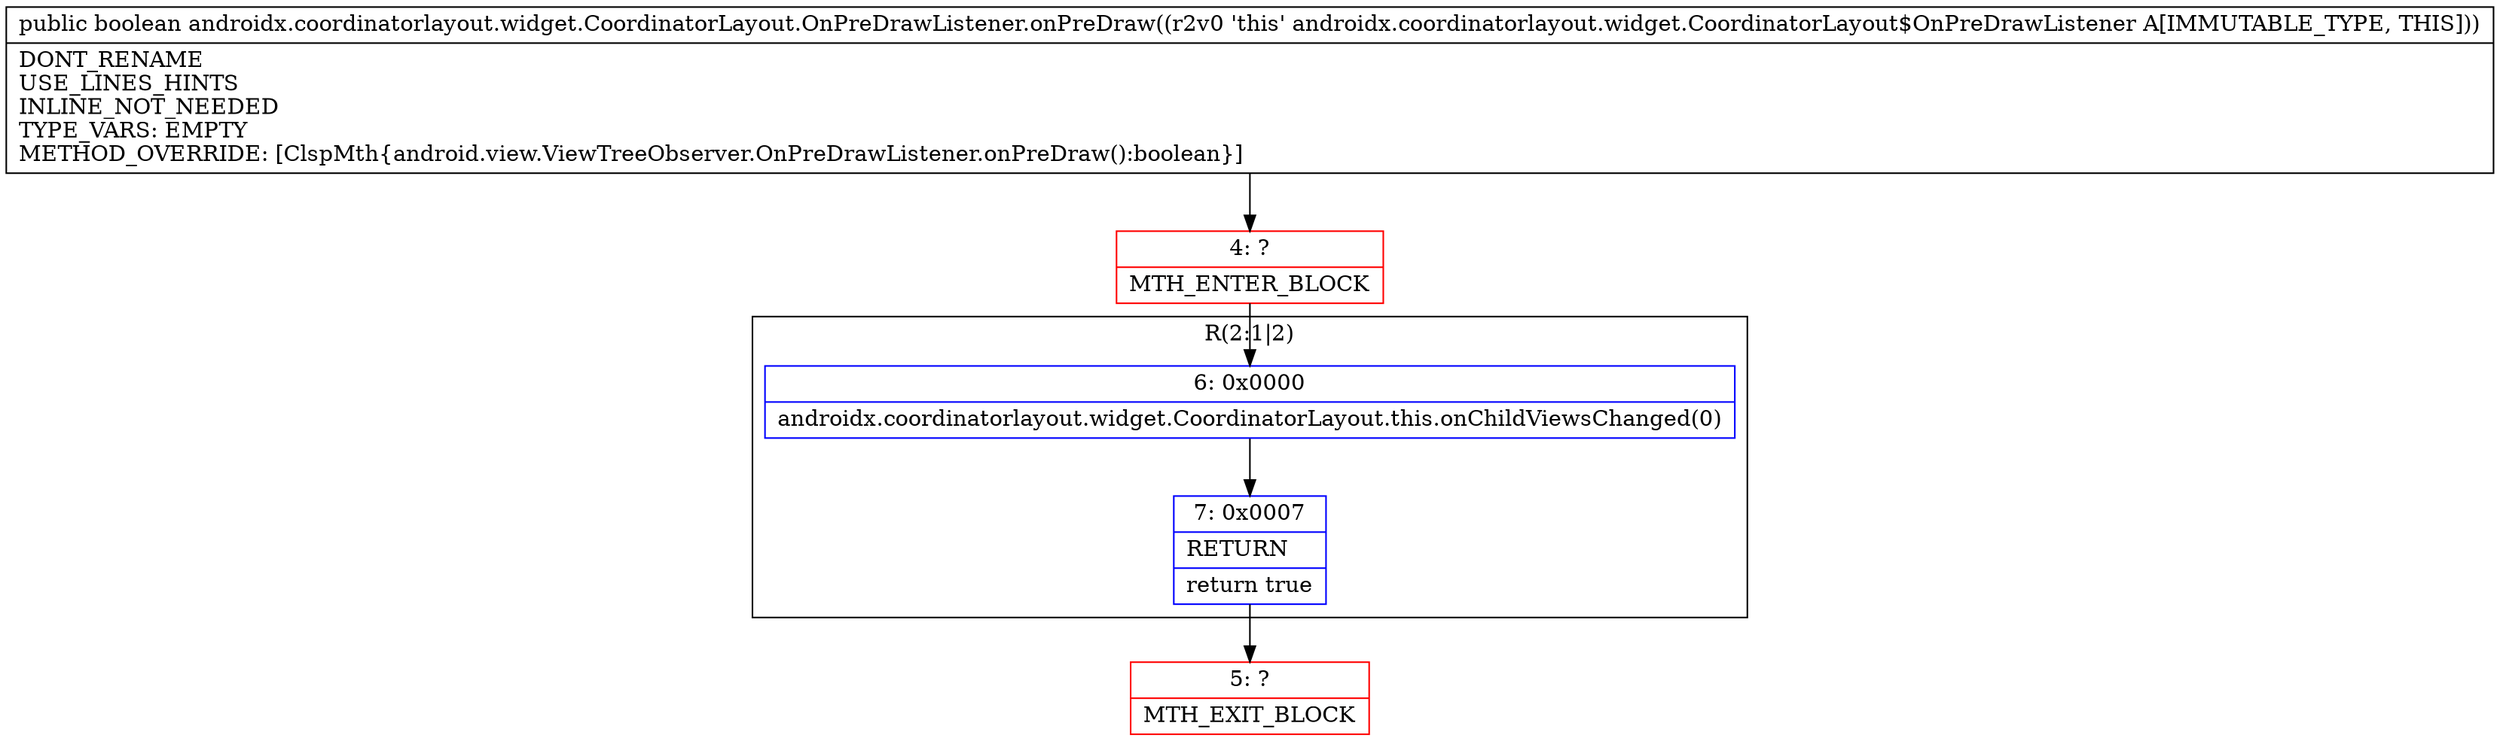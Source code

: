 digraph "CFG forandroidx.coordinatorlayout.widget.CoordinatorLayout.OnPreDrawListener.onPreDraw()Z" {
subgraph cluster_Region_12198869 {
label = "R(2:1|2)";
node [shape=record,color=blue];
Node_6 [shape=record,label="{6\:\ 0x0000|androidx.coordinatorlayout.widget.CoordinatorLayout.this.onChildViewsChanged(0)\l}"];
Node_7 [shape=record,label="{7\:\ 0x0007|RETURN\l|return true\l}"];
}
Node_4 [shape=record,color=red,label="{4\:\ ?|MTH_ENTER_BLOCK\l}"];
Node_5 [shape=record,color=red,label="{5\:\ ?|MTH_EXIT_BLOCK\l}"];
MethodNode[shape=record,label="{public boolean androidx.coordinatorlayout.widget.CoordinatorLayout.OnPreDrawListener.onPreDraw((r2v0 'this' androidx.coordinatorlayout.widget.CoordinatorLayout$OnPreDrawListener A[IMMUTABLE_TYPE, THIS]))  | DONT_RENAME\lUSE_LINES_HINTS\lINLINE_NOT_NEEDED\lTYPE_VARS: EMPTY\lMETHOD_OVERRIDE: [ClspMth\{android.view.ViewTreeObserver.OnPreDrawListener.onPreDraw():boolean\}]\l}"];
MethodNode -> Node_4;Node_6 -> Node_7;
Node_7 -> Node_5;
Node_4 -> Node_6;
}

